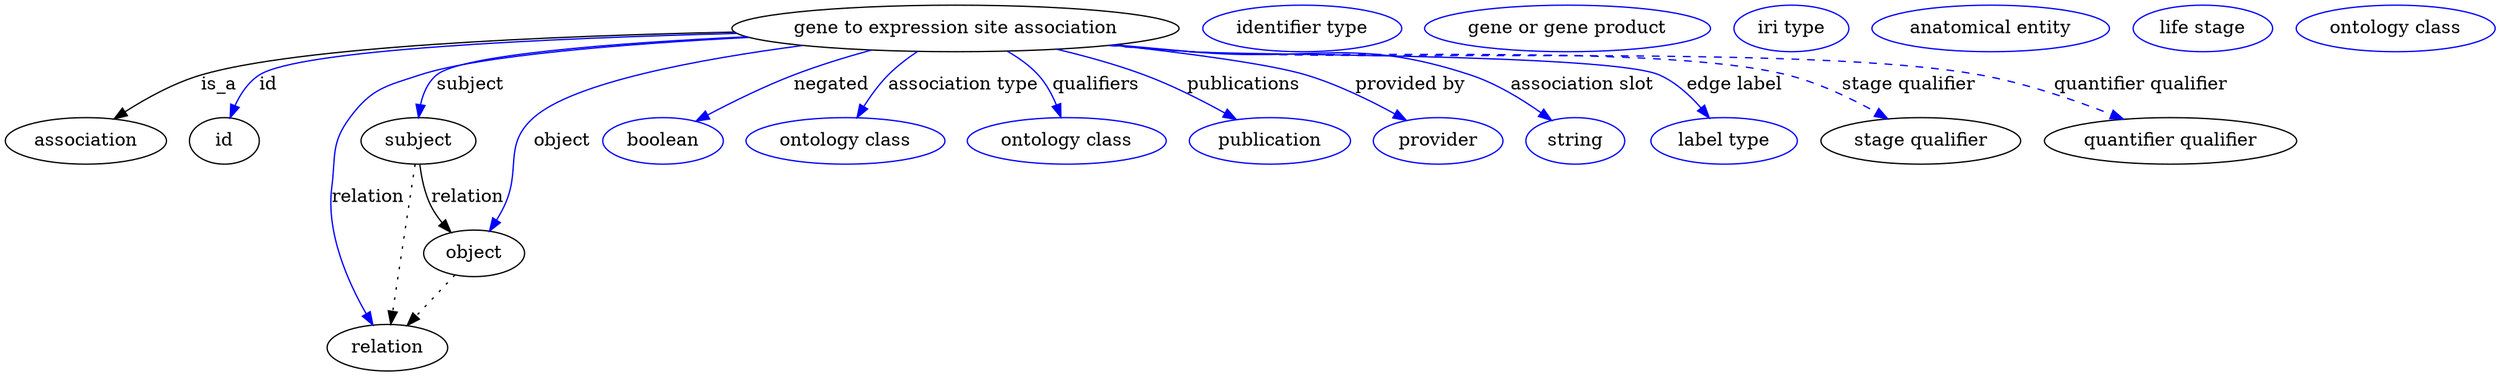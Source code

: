 digraph {
	graph [bb="0,0,1572.4,281"];
	node [label="\N"];
	"gene to expression site association"	 [height=0.5,
		label="gene to expression site association",
		pos="624.4,263",
		width=3.6645];
	association	 [height=0.5,
		pos="49.402,177",
		width=1.3723];
	"gene to expression site association" -> association	 [label=is_a,
		lp="145.68,220",
		pos="e,70.648,193.36 494.1,260.15 371.9,256.27 198.58,247.3 133.85,227 114.42,220.9 94.718,209.6 79.24,199.28"];
	id	 [height=0.5,
		pos="143.4,177",
		width=0.75];
	"gene to expression site association" -> id	 [color=blue,
		label=id,
		lp="179.85,220",
		pos="e,149.32,194.88 496.17,258.71 372.6,253.63 200.45,243.67 173.51,227 164.91,221.67 158.43,212.89 153.74,204.16",
		style=solid];
	subject	 [height=0.5,
		pos="276.4,177",
		width=0.97656];
	"gene to expression site association" -> subject	 [color=blue,
		label=subject,
		lp="314.23,220",
		pos="e,277.9,195.02 502.4,256.01 415.1,249.96 310.2,240.11 293.75,227 286.9,221.55 282.75,213.23 280.23,204.93",
		style=solid];
	relation	 [height=0.5,
		pos="256.4,18",
		width=1.031];
	"gene to expression site association" -> relation	 [color=blue,
		label=relation,
		lp="245.78,134",
		pos="e,249.31,35.763 501.75,256.37 419.83,250.76 320.08,241.31 280.4,227 256.28,218.3 246.28,216.56 232.4,195 215.91,169.38 219.21,157.15 \
223.64,127 227.84,98.478 237.89,67.064 245.76,45.317",
		style=solid];
	object	 [height=0.5,
		pos="316.4,91",
		width=0.88096];
	"gene to expression site association" -> object	 [color=blue,
		label=object,
		lp="373.51,177",
		pos="e,325.12,108.39 535.05,249.75 467.54,238.06 382.21,219.13 356.19,195 332.83,173.32 345.29,156.57 333.4,127 332.16,123.92 330.79,\
120.73 329.38,117.58",
		style=solid];
	negated	 [color=blue,
		height=0.5,
		label=boolean,
		pos="437.4,177",
		width=1.0584];
	"gene to expression site association" -> negated	 [color=blue,
		label=negated,
		lp="549.17,220",
		pos="e,460.8,191.4 574.43,246.25 558.97,240.62 542.03,233.98 526.87,227 507.37,218.02 486.38,206.4 469.63,196.62",
		style=solid];
	"association type"	 [color=blue,
		height=0.5,
		label="ontology class",
		pos="554.4,177",
		width=1.6931];
	"gene to expression site association" -> "association type"	 [color=blue,
		label="association type",
		lp="628.31,220",
		pos="e,562.67,195.07 600.92,245.26 594.55,239.81 587.93,233.52 582.59,227 576.93,220.1 571.78,211.9 567.48,204.17",
		style=solid];
	qualifiers	 [color=blue,
		height=0.5,
		label="ontology class",
		pos="694.4,177",
		width=1.6931];
	"gene to expression site association" -> qualifiers	 [color=blue,
		label=qualifiers,
		lp="707.45,220",
		pos="e,688.89,195.35 652.92,245.37 659.92,240.09 666.96,233.85 672.4,227 677.62,220.42 681.87,212.4 685.18,204.74",
		style=solid];
	publications	 [color=blue,
		height=0.5,
		label=publication,
		pos="823.4,177",
		width=1.3859];
	"gene to expression site association" -> publications	 [color=blue,
		label=publications,
		lp="798.62,220",
		pos="e,799.32,192.92 683.37,246.88 701.05,241.34 720.27,234.6 737.4,227 755.61,218.92 774.88,207.97 790.54,198.38",
		style=solid];
	"provided by"	 [color=blue,
		height=0.5,
		label=provider,
		pos="931.4,177",
		width=1.1129];
	"gene to expression site association" -> "provided by"	 [color=blue,
		label="provided by",
		lp="903.03,220",
		pos="e,908.13,191.93 717.32,250.16 763.65,243.17 814.39,234.45 836.4,227 858.35,219.57 881.39,207.57 899.28,197.18",
		style=solid];
	"association slot"	 [color=blue,
		height=0.5,
		label=string,
		pos="1019.4,177",
		width=0.8403];
	"gene to expression site association" -> "association slot"	 [color=blue,
		label="association slot",
		lp="1011.4,220",
		pos="e,1001.5,191.76 719.55,250.53 734.87,248.62 750.57,246.71 765.4,245 843.08,236.05 866.52,252.59 940.4,227 959.51,220.38 978.72,208.37 \
993.42,197.78",
		style=solid];
	"edge label"	 [color=blue,
		height=0.5,
		label="label type",
		pos="1112.4,177",
		width=1.2425];
	"gene to expression site association" -> "edge label"	 [color=blue,
		label="edge label",
		lp="1109,220",
		pos="e,1098.9,194.66 717.59,250.23 733.52,248.29 749.92,246.46 765.4,245 830.35,238.87 998.42,252.65 1058.4,227 1071.2,221.53 1082.9,\
211.67 1092.1,202.14",
		style=solid];
	"stage qualifier"	 [height=0.5,
		pos="1235.4,177",
		width=1.6655];
	"gene to expression site association" -> "stage qualifier"	 [color=blue,
		label="stage qualifier",
		lp="1216.9,220",
		pos="e,1211.5,193.53 716.82,250.14 732.99,248.19 749.67,246.38 765.4,245 848.73,237.7 1060.7,249.18 1141.4,227 1163.1,221.03 1185.4,209.43 \
1202.9,198.9",
		style=dashed];
	"quantifier qualifier"	 [height=0.5,
		pos="1389.4,177",
		width=2.1023];
	"gene to expression site association" -> "quantifier qualifier"	 [color=blue,
		label="quantifier qualifier",
		lp="1359.3,220",
		pos="e,1356.4,193.33 716.43,250.03 732.72,248.09 749.54,246.3 765.4,245 875.11,236.02 1152.6,249.2 1260.4,227 1290.3,220.84 1322.3,208.47 \
1347,197.57",
		style=dashed];
	association_id	 [color=blue,
		height=0.5,
		label="identifier type",
		pos="833.4,263",
		width=1.652];
	subject -> relation	 [pos="e,258.67,36.027 274.11,158.76 270.64,131.21 264.04,78.735 259.95,46.223",
		style=dotted];
	subject -> object	 [label=relation,
		lp="312.78,134",
		pos="e,302.82,107.46 279.98,158.87 282.29,149.13 285.78,137.08 290.64,127 292.43,123.29 294.6,119.56 296.91,115.97"];
	"gene to expression site association_subject"	 [color=blue,
		height=0.5,
		label="gene or gene product",
		pos="995.4,263",
		width=2.3474];
	"gene to expression site association_relation"	 [color=blue,
		height=0.5,
		label="iri type",
		pos="1133.4,263",
		width=0.9834];
	object -> relation	 [pos="e,270.17,34.752 302.79,74.435 295.09,65.075 285.33,53.191 276.74,42.745",
		style=dotted];
	"gene to expression site association_object"	 [color=blue,
		height=0.5,
		label="anatomical entity",
		pos="1258.4,263",
		width=1.9792];
	"gene to expression site association_stage qualifier"	 [color=blue,
		height=0.5,
		label="life stage",
		pos="1390.4,263",
		width=1.1742];
	"gene to expression site association_quantifier qualifier"	 [color=blue,
		height=0.5,
		label="ontology class",
		pos="1511.4,263",
		width=1.6931];
}
